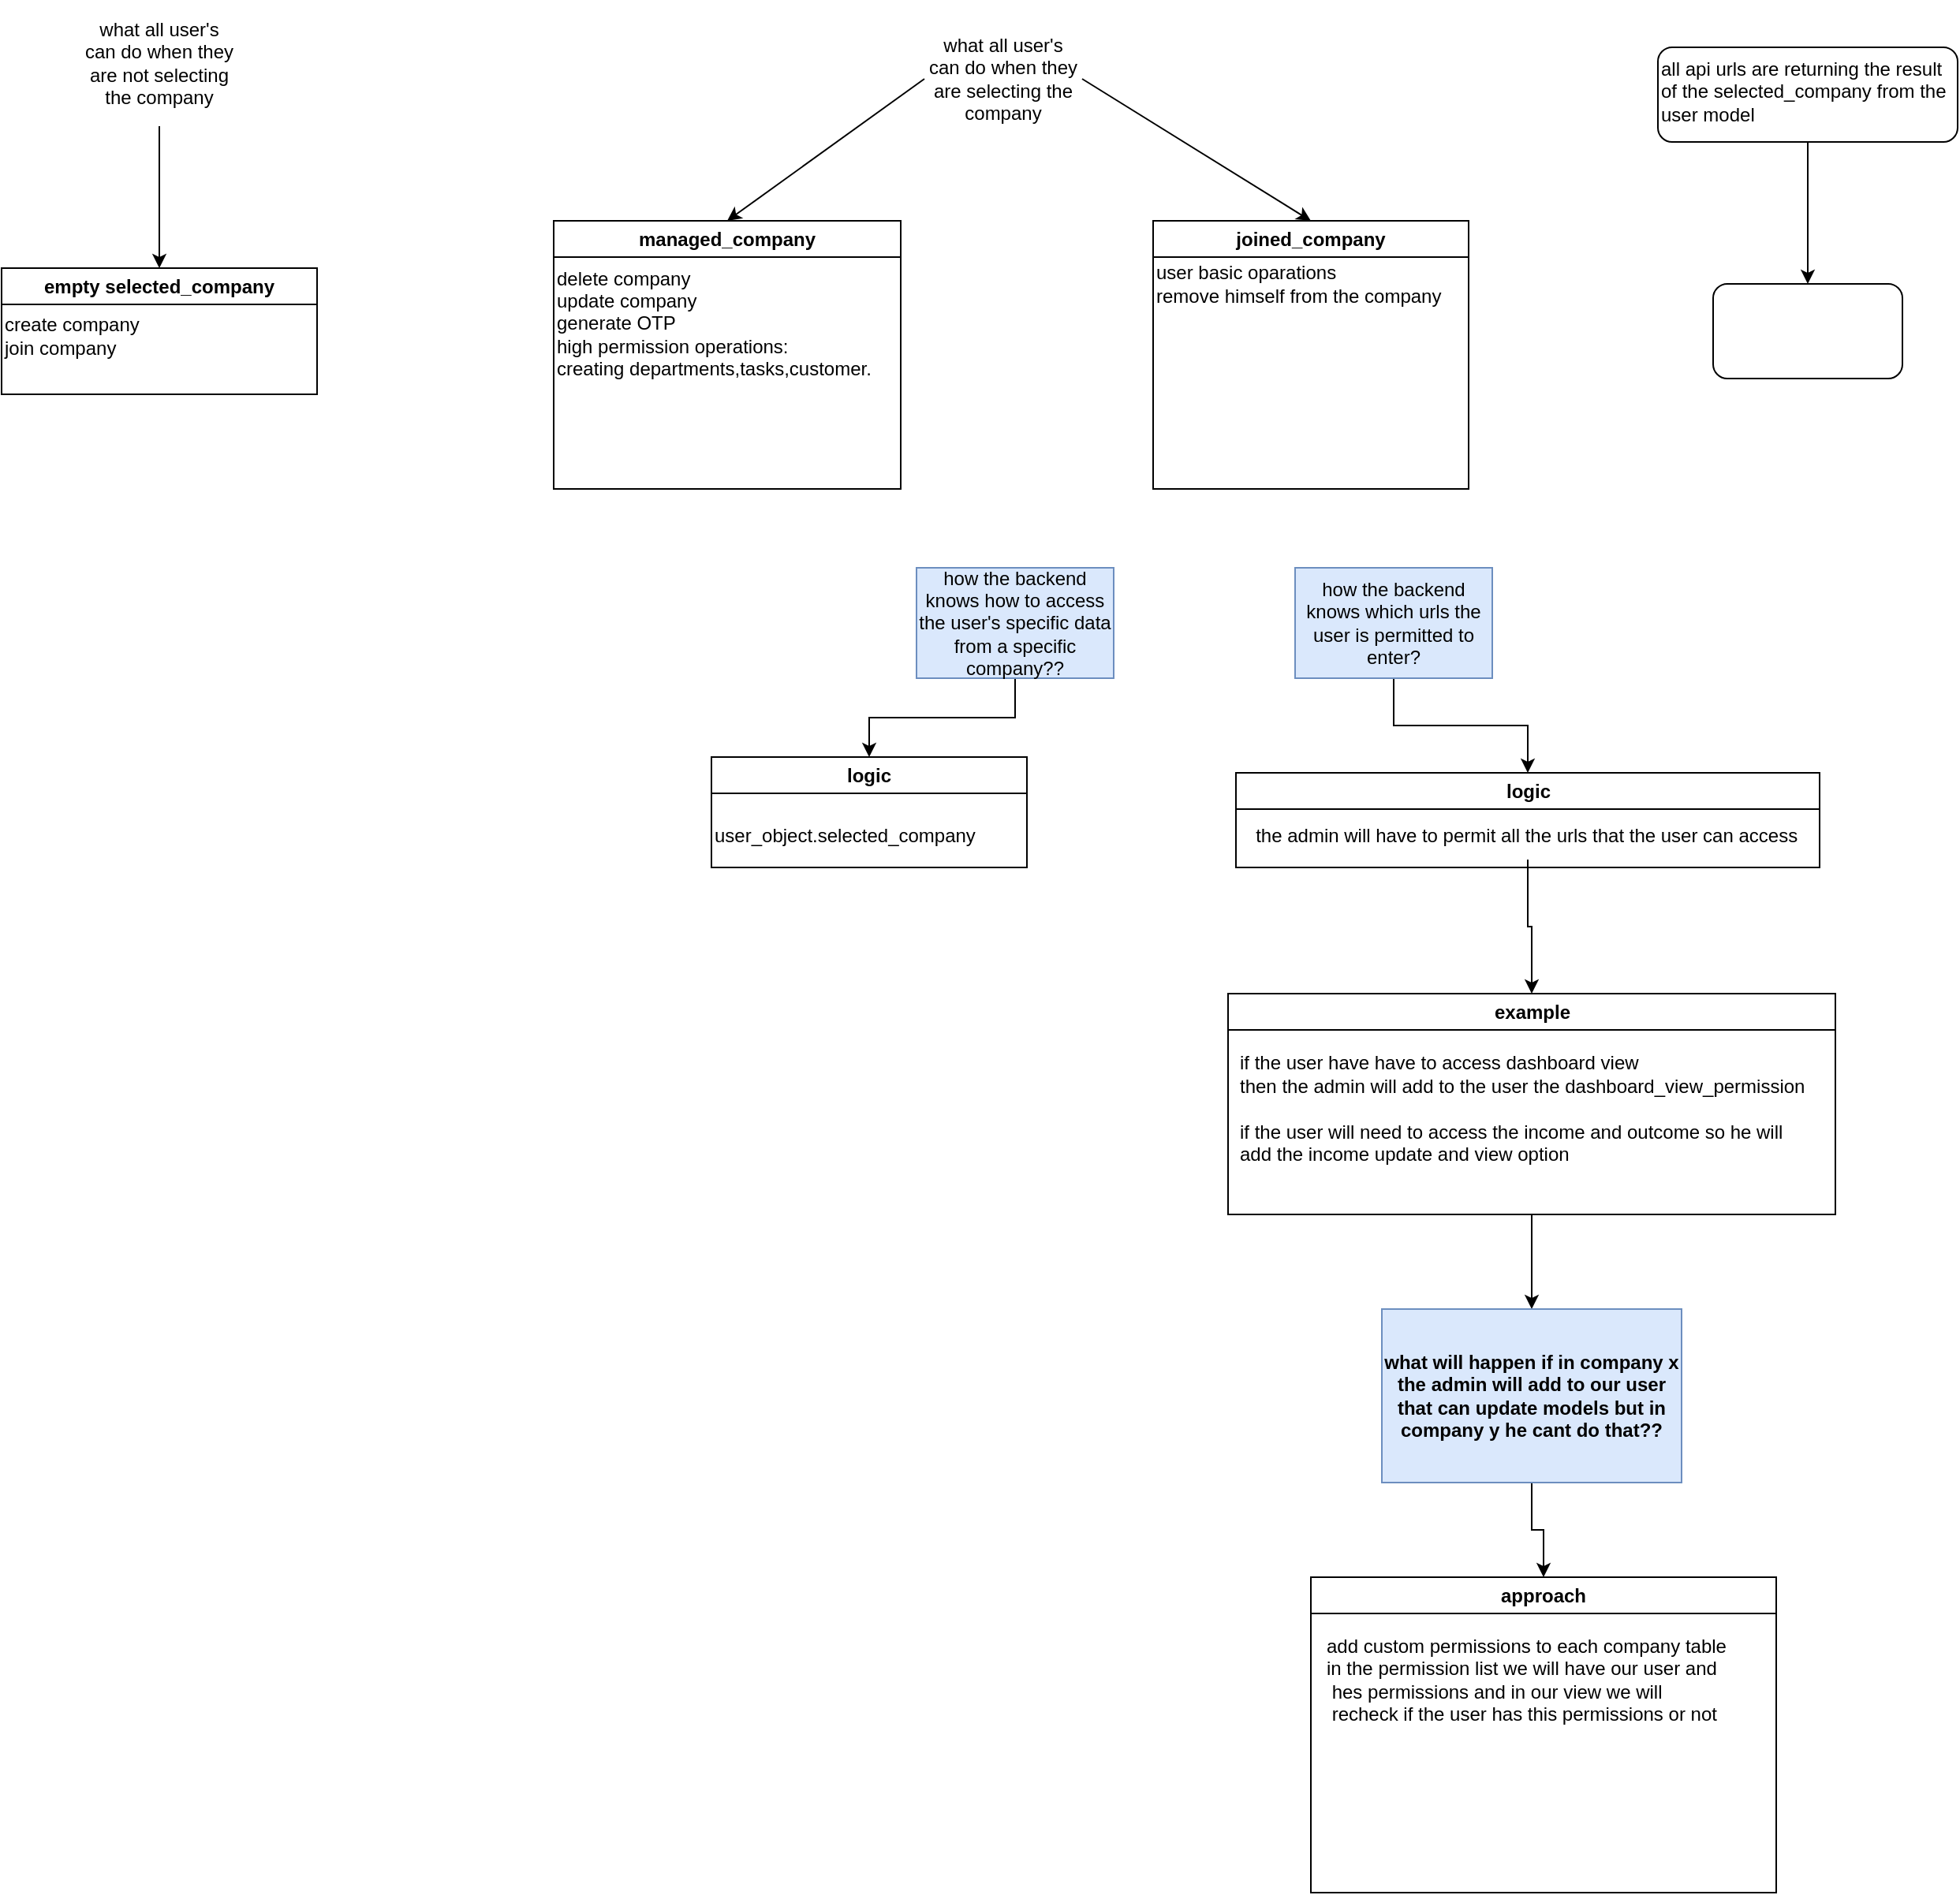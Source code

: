 <mxfile version="24.1.0" type="device">
  <diagram name="Page-1" id="au8BLat31U1E7mPtGl3_">
    <mxGraphModel dx="1811" dy="628" grid="1" gridSize="10" guides="1" tooltips="1" connect="1" arrows="1" fold="1" page="1" pageScale="1" pageWidth="850" pageHeight="1100" math="0" shadow="0">
      <root>
        <mxCell id="0" />
        <mxCell id="1" parent="0" />
        <mxCell id="I_1H-PwaqH8emQdjbOPr-234" value="" style="edgeStyle=orthogonalEdgeStyle;rounded=0;orthogonalLoop=1;jettySize=auto;html=1;" edge="1" parent="1" source="I_1H-PwaqH8emQdjbOPr-232" target="I_1H-PwaqH8emQdjbOPr-233">
          <mxGeometry relative="1" as="geometry" />
        </mxCell>
        <mxCell id="I_1H-PwaqH8emQdjbOPr-232" value="all api urls are returning the result of the selected_company from the user model" style="rounded=1;whiteSpace=wrap;html=1;align=left;verticalAlign=top;" vertex="1" parent="1">
          <mxGeometry x="790" y="30" width="190" height="60" as="geometry" />
        </mxCell>
        <mxCell id="I_1H-PwaqH8emQdjbOPr-233" value="" style="whiteSpace=wrap;html=1;align=left;verticalAlign=top;rounded=1;" vertex="1" parent="1">
          <mxGeometry x="825" y="180" width="120" height="60" as="geometry" />
        </mxCell>
        <mxCell id="I_1H-PwaqH8emQdjbOPr-243" value="" style="edgeStyle=orthogonalEdgeStyle;rounded=0;orthogonalLoop=1;jettySize=auto;html=1;entryX=0.5;entryY=0;entryDx=0;entryDy=0;" edge="1" parent="1" source="I_1H-PwaqH8emQdjbOPr-235" target="I_1H-PwaqH8emQdjbOPr-240">
          <mxGeometry relative="1" as="geometry" />
        </mxCell>
        <mxCell id="I_1H-PwaqH8emQdjbOPr-235" value="what all user&#39;s can do when they are not selecting the company" style="text;html=1;align=center;verticalAlign=middle;whiteSpace=wrap;rounded=0;" vertex="1" parent="1">
          <mxGeometry x="-210" width="100" height="80" as="geometry" />
        </mxCell>
        <mxCell id="I_1H-PwaqH8emQdjbOPr-240" value="empty selected_company" style="swimlane;whiteSpace=wrap;html=1;" vertex="1" parent="1">
          <mxGeometry x="-260" y="170" width="200" height="80" as="geometry" />
        </mxCell>
        <mxCell id="I_1H-PwaqH8emQdjbOPr-242" value="create company&lt;div&gt;join company&lt;/div&gt;" style="text;html=1;align=left;verticalAlign=middle;resizable=0;points=[];autosize=1;strokeColor=none;fillColor=none;" vertex="1" parent="I_1H-PwaqH8emQdjbOPr-240">
          <mxGeometry y="23" width="110" height="40" as="geometry" />
        </mxCell>
        <mxCell id="I_1H-PwaqH8emQdjbOPr-244" value="what all user&#39;s can do when they are selecting the company" style="text;html=1;align=center;verticalAlign=middle;whiteSpace=wrap;rounded=0;" vertex="1" parent="1">
          <mxGeometry x="325" y="10" width="100" height="80" as="geometry" />
        </mxCell>
        <mxCell id="I_1H-PwaqH8emQdjbOPr-245" value="joined_company" style="swimlane;whiteSpace=wrap;html=1;" vertex="1" parent="1">
          <mxGeometry x="470" y="140" width="200" height="170" as="geometry" />
        </mxCell>
        <mxCell id="I_1H-PwaqH8emQdjbOPr-250" value="user basic oparations&lt;div&gt;remove himself from the company&lt;/div&gt;" style="text;html=1;align=left;verticalAlign=middle;resizable=0;points=[];autosize=1;strokeColor=none;fillColor=none;" vertex="1" parent="I_1H-PwaqH8emQdjbOPr-245">
          <mxGeometry y="20" width="200" height="40" as="geometry" />
        </mxCell>
        <mxCell id="I_1H-PwaqH8emQdjbOPr-246" value="managed_company" style="swimlane;whiteSpace=wrap;html=1;" vertex="1" parent="1">
          <mxGeometry x="90" y="140" width="220" height="170" as="geometry" />
        </mxCell>
        <mxCell id="I_1H-PwaqH8emQdjbOPr-249" value="delete company&lt;div&gt;update company&lt;/div&gt;&lt;div&gt;generate OTP&lt;/div&gt;&lt;div&gt;high permission operations:&lt;/div&gt;&lt;div style=&quot;&quot;&gt;creating departments,tasks,customer.&lt;/div&gt;" style="text;html=1;align=left;verticalAlign=middle;resizable=0;points=[];autosize=1;strokeColor=none;fillColor=none;" vertex="1" parent="I_1H-PwaqH8emQdjbOPr-246">
          <mxGeometry y="20" width="220" height="90" as="geometry" />
        </mxCell>
        <mxCell id="I_1H-PwaqH8emQdjbOPr-247" value="" style="endArrow=classic;html=1;rounded=0;entryX=0.5;entryY=0;entryDx=0;entryDy=0;exitX=0;exitY=0.5;exitDx=0;exitDy=0;" edge="1" parent="1" source="I_1H-PwaqH8emQdjbOPr-244" target="I_1H-PwaqH8emQdjbOPr-246">
          <mxGeometry width="50" height="50" relative="1" as="geometry">
            <mxPoint x="170" y="250" as="sourcePoint" />
            <mxPoint x="220" y="200" as="targetPoint" />
          </mxGeometry>
        </mxCell>
        <mxCell id="I_1H-PwaqH8emQdjbOPr-248" value="" style="endArrow=classic;html=1;rounded=0;entryX=0.5;entryY=0;entryDx=0;entryDy=0;exitX=1;exitY=0.5;exitDx=0;exitDy=0;" edge="1" parent="1" source="I_1H-PwaqH8emQdjbOPr-244" target="I_1H-PwaqH8emQdjbOPr-245">
          <mxGeometry width="50" height="50" relative="1" as="geometry">
            <mxPoint x="335" y="60" as="sourcePoint" />
            <mxPoint x="240" y="150" as="targetPoint" />
          </mxGeometry>
        </mxCell>
        <mxCell id="I_1H-PwaqH8emQdjbOPr-253" value="" style="edgeStyle=orthogonalEdgeStyle;rounded=0;orthogonalLoop=1;jettySize=auto;html=1;entryX=0.5;entryY=0;entryDx=0;entryDy=0;" edge="1" parent="1" source="I_1H-PwaqH8emQdjbOPr-251" target="I_1H-PwaqH8emQdjbOPr-254">
          <mxGeometry relative="1" as="geometry">
            <mxPoint x="382.5" y="500" as="targetPoint" />
          </mxGeometry>
        </mxCell>
        <mxCell id="I_1H-PwaqH8emQdjbOPr-251" value="how the backend knows how to access the user&#39;s specific data from a specific company??" style="text;html=1;align=center;verticalAlign=middle;whiteSpace=wrap;rounded=0;fillColor=#dae8fc;strokeColor=#6c8ebf;" vertex="1" parent="1">
          <mxGeometry x="320" y="360" width="125" height="70" as="geometry" />
        </mxCell>
        <mxCell id="I_1H-PwaqH8emQdjbOPr-254" value="logic" style="swimlane;whiteSpace=wrap;html=1;" vertex="1" parent="1">
          <mxGeometry x="190" y="480" width="200" height="70" as="geometry" />
        </mxCell>
        <mxCell id="I_1H-PwaqH8emQdjbOPr-255" value="&lt;span style=&quot;text-wrap: wrap;&quot;&gt;user_object.selected_company&lt;/span&gt;" style="text;html=1;align=left;verticalAlign=middle;resizable=0;points=[];autosize=1;strokeColor=none;fillColor=none;" vertex="1" parent="I_1H-PwaqH8emQdjbOPr-254">
          <mxGeometry y="35" width="190" height="30" as="geometry" />
        </mxCell>
        <mxCell id="I_1H-PwaqH8emQdjbOPr-256" value="" style="edgeStyle=orthogonalEdgeStyle;rounded=0;orthogonalLoop=1;jettySize=auto;html=1;exitX=0.5;exitY=1;exitDx=0;exitDy=0;entryX=0.5;entryY=0;entryDx=0;entryDy=0;" edge="1" parent="1" source="I_1H-PwaqH8emQdjbOPr-260" target="I_1H-PwaqH8emQdjbOPr-257">
          <mxGeometry relative="1" as="geometry">
            <mxPoint x="393" y="440" as="sourcePoint" />
            <mxPoint x="510" y="480" as="targetPoint" />
          </mxGeometry>
        </mxCell>
        <mxCell id="I_1H-PwaqH8emQdjbOPr-257" value="logic" style="swimlane;whiteSpace=wrap;html=1;" vertex="1" parent="1">
          <mxGeometry x="522.5" y="490" width="370" height="60" as="geometry" />
        </mxCell>
        <mxCell id="I_1H-PwaqH8emQdjbOPr-263" value="&lt;span style=&quot;text-align: right;&quot;&gt;the admin will have to permit all the urls that the user can access&amp;nbsp;&lt;/span&gt;" style="text;html=1;align=center;verticalAlign=middle;resizable=0;points=[];autosize=1;strokeColor=none;fillColor=none;" vertex="1" parent="I_1H-PwaqH8emQdjbOPr-257">
          <mxGeometry y="25" width="370" height="30" as="geometry" />
        </mxCell>
        <mxCell id="I_1H-PwaqH8emQdjbOPr-260" value="how the backend knows which urls the user is permitted to enter?" style="text;html=1;align=center;verticalAlign=middle;whiteSpace=wrap;rounded=0;fillColor=#dae8fc;strokeColor=#6c8ebf;" vertex="1" parent="1">
          <mxGeometry x="560" y="360" width="125" height="70" as="geometry" />
        </mxCell>
        <mxCell id="I_1H-PwaqH8emQdjbOPr-265" value="" style="edgeStyle=orthogonalEdgeStyle;rounded=0;orthogonalLoop=1;jettySize=auto;html=1;entryX=0.5;entryY=0;entryDx=0;entryDy=0;" edge="1" parent="1" source="I_1H-PwaqH8emQdjbOPr-263" target="I_1H-PwaqH8emQdjbOPr-266">
          <mxGeometry relative="1" as="geometry">
            <mxPoint x="708" y="625" as="targetPoint" />
          </mxGeometry>
        </mxCell>
        <mxCell id="I_1H-PwaqH8emQdjbOPr-270" value="" style="edgeStyle=orthogonalEdgeStyle;rounded=0;orthogonalLoop=1;jettySize=auto;html=1;" edge="1" parent="1" source="I_1H-PwaqH8emQdjbOPr-266" target="I_1H-PwaqH8emQdjbOPr-269">
          <mxGeometry relative="1" as="geometry" />
        </mxCell>
        <mxCell id="I_1H-PwaqH8emQdjbOPr-266" value="example" style="swimlane;whiteSpace=wrap;html=1;" vertex="1" parent="1">
          <mxGeometry x="517.5" y="630" width="385" height="140" as="geometry" />
        </mxCell>
        <mxCell id="I_1H-PwaqH8emQdjbOPr-267" value="&lt;div style=&quot;&quot;&gt;if the user have have to access dashboard view&lt;/div&gt;&lt;div style=&quot;&quot;&gt;then the admin will add to the user the dashboard_view_permission&lt;/div&gt;&lt;div style=&quot;&quot;&gt;&lt;br&gt;&lt;/div&gt;&lt;div style=&quot;&quot;&gt;if the user will need to access the income and outcome so he will&lt;/div&gt;&lt;div style=&quot;&quot;&gt;&lt;span style=&quot;background-color: initial;&quot;&gt;add the income update and view option&lt;/span&gt;&lt;/div&gt;&lt;div style=&quot;&quot;&gt;&lt;br&gt;&lt;/div&gt;" style="text;html=1;align=left;verticalAlign=middle;resizable=0;points=[];autosize=1;strokeColor=none;fillColor=none;labelPosition=center;verticalLabelPosition=middle;" vertex="1" parent="I_1H-PwaqH8emQdjbOPr-266">
          <mxGeometry x="5" y="30" width="380" height="100" as="geometry" />
        </mxCell>
        <mxCell id="I_1H-PwaqH8emQdjbOPr-273" value="" style="edgeStyle=orthogonalEdgeStyle;rounded=0;orthogonalLoop=1;jettySize=auto;html=1;entryX=0.5;entryY=0;entryDx=0;entryDy=0;" edge="1" parent="1" source="I_1H-PwaqH8emQdjbOPr-269" target="I_1H-PwaqH8emQdjbOPr-271">
          <mxGeometry relative="1" as="geometry">
            <mxPoint x="710" y="1075" as="targetPoint" />
          </mxGeometry>
        </mxCell>
        <mxCell id="I_1H-PwaqH8emQdjbOPr-269" value="what will happen if in company x the admin will add to our user that can update models but in company y he cant do that??" style="whiteSpace=wrap;html=1;fontStyle=1;startSize=23;fillColor=#dae8fc;strokeColor=#6c8ebf;" vertex="1" parent="1">
          <mxGeometry x="615" y="830" width="190" height="110" as="geometry" />
        </mxCell>
        <mxCell id="I_1H-PwaqH8emQdjbOPr-271" value="approach" style="swimlane;whiteSpace=wrap;html=1;" vertex="1" parent="1">
          <mxGeometry x="570" y="1000" width="295" height="200" as="geometry" />
        </mxCell>
        <mxCell id="I_1H-PwaqH8emQdjbOPr-274" value="add custom permissions to each company table&amp;nbsp;&lt;div&gt;in the permission list we will have our user and&lt;/div&gt;&lt;div&gt;&amp;nbsp;hes permissions and in our view we will&lt;/div&gt;&lt;div&gt;&amp;nbsp;recheck if the&amp;nbsp;&lt;span style=&quot;background-color: initial;&quot;&gt;user has this permissions or not&lt;/span&gt;&lt;/div&gt;" style="text;html=1;align=left;verticalAlign=middle;resizable=0;points=[];autosize=1;strokeColor=none;fillColor=none;" vertex="1" parent="I_1H-PwaqH8emQdjbOPr-271">
          <mxGeometry x="7.5" y="30" width="280" height="70" as="geometry" />
        </mxCell>
      </root>
    </mxGraphModel>
  </diagram>
</mxfile>
